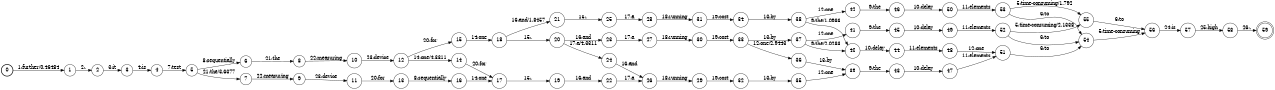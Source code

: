 digraph FST {
rankdir = LR;
size = "8.5,11";
label = "";
center = 1;
orientation = Portrait;
ranksep = "0.4";
nodesep = "0.25";
0 [label = "0", shape = circle, style = bold, fontsize = 14]
	0 -> 1 [label = "1:further/0.46484", fontsize = 14];
1 [label = "1", shape = circle, style = solid, fontsize = 14]
	1 -> 2 [label = "2:,", fontsize = 14];
2 [label = "2", shape = circle, style = solid, fontsize = 14]
	2 -> 3 [label = "3:it", fontsize = 14];
3 [label = "3", shape = circle, style = solid, fontsize = 14]
	3 -> 4 [label = "4:is", fontsize = 14];
4 [label = "4", shape = circle, style = solid, fontsize = 14]
	4 -> 5 [label = "7:test", fontsize = 14];
5 [label = "5", shape = circle, style = solid, fontsize = 14]
	5 -> 6 [label = "8:sequentially", fontsize = 14];
	5 -> 7 [label = "21:the/3.6377", fontsize = 14];
6 [label = "6", shape = circle, style = solid, fontsize = 14]
	6 -> 8 [label = "21:the", fontsize = 14];
7 [label = "7", shape = circle, style = solid, fontsize = 14]
	7 -> 9 [label = "22:measuring", fontsize = 14];
8 [label = "8", shape = circle, style = solid, fontsize = 14]
	8 -> 10 [label = "22:measuring", fontsize = 14];
9 [label = "9", shape = circle, style = solid, fontsize = 14]
	9 -> 11 [label = "23:device", fontsize = 14];
10 [label = "10", shape = circle, style = solid, fontsize = 14]
	10 -> 12 [label = "23:device", fontsize = 14];
11 [label = "11", shape = circle, style = solid, fontsize = 14]
	11 -> 13 [label = "20:for", fontsize = 14];
12 [label = "12", shape = circle, style = solid, fontsize = 14]
	12 -> 14 [label = "14:one/4.3311", fontsize = 14];
	12 -> 15 [label = "20:for", fontsize = 14];
13 [label = "13", shape = circle, style = solid, fontsize = 14]
	13 -> 16 [label = "8:sequentially", fontsize = 14];
14 [label = "14", shape = circle, style = solid, fontsize = 14]
	14 -> 17 [label = "20:for", fontsize = 14];
15 [label = "15", shape = circle, style = solid, fontsize = 14]
	15 -> 18 [label = "14:one", fontsize = 14];
16 [label = "16", shape = circle, style = solid, fontsize = 14]
	16 -> 17 [label = "14:one", fontsize = 14];
17 [label = "17", shape = circle, style = solid, fontsize = 14]
	17 -> 19 [label = "15:,", fontsize = 14];
18 [label = "18", shape = circle, style = solid, fontsize = 14]
	18 -> 20 [label = "15:,", fontsize = 14];
	18 -> 21 [label = "16:and/1.8457", fontsize = 14];
19 [label = "19", shape = circle, style = solid, fontsize = 14]
	19 -> 22 [label = "16:and", fontsize = 14];
20 [label = "20", shape = circle, style = solid, fontsize = 14]
	20 -> 23 [label = "16:and", fontsize = 14];
	20 -> 24 [label = "17:a/4.3311", fontsize = 14];
21 [label = "21", shape = circle, style = solid, fontsize = 14]
	21 -> 25 [label = "15:,", fontsize = 14];
22 [label = "22", shape = circle, style = solid, fontsize = 14]
	22 -> 26 [label = "17:a", fontsize = 14];
23 [label = "23", shape = circle, style = solid, fontsize = 14]
	23 -> 27 [label = "17:a", fontsize = 14];
24 [label = "24", shape = circle, style = solid, fontsize = 14]
	24 -> 26 [label = "16:and", fontsize = 14];
25 [label = "25", shape = circle, style = solid, fontsize = 14]
	25 -> 28 [label = "17:a", fontsize = 14];
26 [label = "26", shape = circle, style = solid, fontsize = 14]
	26 -> 29 [label = "18:running", fontsize = 14];
27 [label = "27", shape = circle, style = solid, fontsize = 14]
	27 -> 30 [label = "18:running", fontsize = 14];
28 [label = "28", shape = circle, style = solid, fontsize = 14]
	28 -> 31 [label = "18:running", fontsize = 14];
29 [label = "29", shape = circle, style = solid, fontsize = 14]
	29 -> 32 [label = "19:cost", fontsize = 14];
30 [label = "30", shape = circle, style = solid, fontsize = 14]
	30 -> 33 [label = "19:cost", fontsize = 14];
31 [label = "31", shape = circle, style = solid, fontsize = 14]
	31 -> 34 [label = "19:cost", fontsize = 14];
32 [label = "32", shape = circle, style = solid, fontsize = 14]
	32 -> 35 [label = "13:by", fontsize = 14];
33 [label = "33", shape = circle, style = solid, fontsize = 14]
	33 -> 37 [label = "13:by", fontsize = 14];
	33 -> 36 [label = "12:one/2.9443", fontsize = 14];
34 [label = "34", shape = circle, style = solid, fontsize = 14]
	34 -> 38 [label = "13:by", fontsize = 14];
35 [label = "35", shape = circle, style = solid, fontsize = 14]
	35 -> 39 [label = "12:one", fontsize = 14];
36 [label = "36", shape = circle, style = solid, fontsize = 14]
	36 -> 39 [label = "13:by", fontsize = 14];
37 [label = "37", shape = circle, style = solid, fontsize = 14]
	37 -> 41 [label = "12:one", fontsize = 14];
	37 -> 40 [label = "9:the/2.0283", fontsize = 14];
38 [label = "38", shape = circle, style = solid, fontsize = 14]
	38 -> 42 [label = "12:one", fontsize = 14];
	38 -> 40 [label = "9:the/1.0986", fontsize = 14];
39 [label = "39", shape = circle, style = solid, fontsize = 14]
	39 -> 43 [label = "9:the", fontsize = 14];
40 [label = "40", shape = circle, style = solid, fontsize = 14]
	40 -> 44 [label = "10:delay", fontsize = 14];
41 [label = "41", shape = circle, style = solid, fontsize = 14]
	41 -> 45 [label = "9:the", fontsize = 14];
42 [label = "42", shape = circle, style = solid, fontsize = 14]
	42 -> 46 [label = "9:the", fontsize = 14];
43 [label = "43", shape = circle, style = solid, fontsize = 14]
	43 -> 47 [label = "10:delay", fontsize = 14];
44 [label = "44", shape = circle, style = solid, fontsize = 14]
	44 -> 48 [label = "11:elements", fontsize = 14];
45 [label = "45", shape = circle, style = solid, fontsize = 14]
	45 -> 49 [label = "10:delay", fontsize = 14];
46 [label = "46", shape = circle, style = solid, fontsize = 14]
	46 -> 50 [label = "10:delay", fontsize = 14];
47 [label = "47", shape = circle, style = solid, fontsize = 14]
	47 -> 51 [label = "11:elements", fontsize = 14];
48 [label = "48", shape = circle, style = solid, fontsize = 14]
	48 -> 51 [label = "12:one", fontsize = 14];
49 [label = "49", shape = circle, style = solid, fontsize = 14]
	49 -> 52 [label = "11:elements", fontsize = 14];
50 [label = "50", shape = circle, style = solid, fontsize = 14]
	50 -> 53 [label = "11:elements", fontsize = 14];
51 [label = "51", shape = circle, style = solid, fontsize = 14]
	51 -> 54 [label = "6:to", fontsize = 14];
52 [label = "52", shape = circle, style = solid, fontsize = 14]
	52 -> 55 [label = "5:time-consuming/2.1338", fontsize = 14];
	52 -> 54 [label = "6:to", fontsize = 14];
53 [label = "53", shape = circle, style = solid, fontsize = 14]
	53 -> 55 [label = "5:time-consuming/1.792", fontsize = 14];
	53 -> 54 [label = "6:to", fontsize = 14];
54 [label = "54", shape = circle, style = solid, fontsize = 14]
	54 -> 56 [label = "5:time-consuming", fontsize = 14];
55 [label = "55", shape = circle, style = solid, fontsize = 14]
	55 -> 56 [label = "6:to", fontsize = 14];
56 [label = "56", shape = circle, style = solid, fontsize = 14]
	56 -> 57 [label = "24:is", fontsize = 14];
57 [label = "57", shape = circle, style = solid, fontsize = 14]
	57 -> 58 [label = "25:high", fontsize = 14];
58 [label = "58", shape = circle, style = solid, fontsize = 14]
	58 -> 59 [label = "26:.", fontsize = 14];
59 [label = "59", shape = doublecircle, style = solid, fontsize = 14]
}
